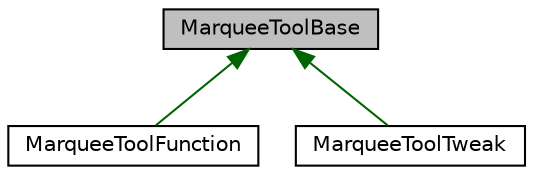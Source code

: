 digraph "MarqueeToolBase"
{
  edge [fontname="Helvetica",fontsize="10",labelfontname="Helvetica",labelfontsize="10"];
  node [fontname="Helvetica",fontsize="10",shape=record];
  Node1 [label="MarqueeToolBase",height=0.2,width=0.4,color="black", fillcolor="grey75", style="filled" fontcolor="black"];
  Node1 -> Node2 [dir="back",color="darkgreen",fontsize="10",style="solid",fontname="Helvetica"];
  Node2 [label="MarqueeToolFunction",height=0.2,width=0.4,color="black", fillcolor="white", style="filled",URL="$class_marquee_tool_function.html"];
  Node1 -> Node3 [dir="back",color="darkgreen",fontsize="10",style="solid",fontname="Helvetica"];
  Node3 [label="MarqueeToolTweak",height=0.2,width=0.4,color="black", fillcolor="white", style="filled",URL="$class_marquee_tool_tweak.html"];
}
